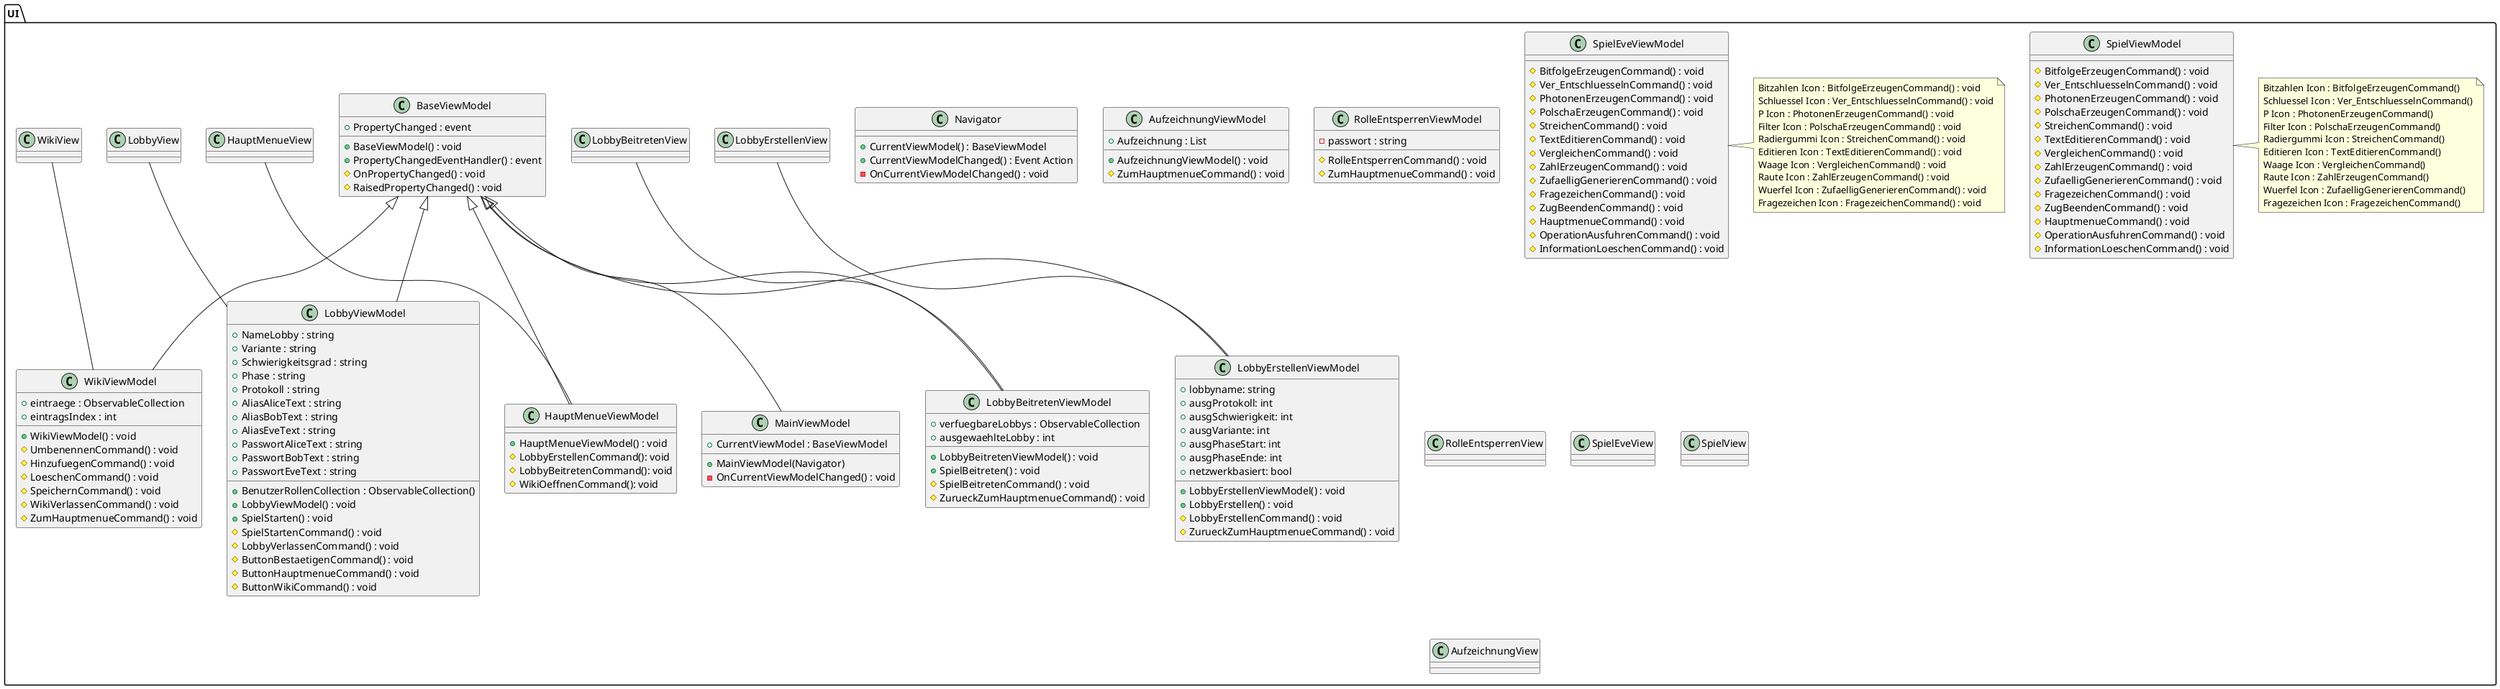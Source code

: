 @startuml name

skinparam pageMargin 10
skinparam pageExternalColor gray
skinparam pageBorderColor black

/'************************************************************'/
/'PACKAGE UI												  '/
/'************************************************************'/
package UI
{
	class MainViewModel
	{
		+ MainViewModel(Navigator)
		+ CurrentViewModel : BaseViewModel
		- OnCurrentViewModelChanged() : void
	}

	class Navigator
	{
		+ CurrentViewModel() : BaseViewModel
		+ CurrentViewModelChanged() : Event Action
		- OnCurrentViewModelChanged() : void
	}

	class LobbyErstellenViewModel
	{
		 + lobbyname: string 
		 + ausgProtokoll: int 
		 + ausgSchwierigkeit: int 
		 + ausgVariante: int 
		 + ausgPhaseStart: int 
		 + ausgPhaseEnde: int 
		 + netzwerkbasiert: bool 
		 + LobbyErstellenViewModel() : void
		 + LobbyErstellen() : void
		 # LobbyErstellenCommand() : void
		 # ZurueckZumHauptmenueCommand() : void
	}
	
	class LobbyBeitretenViewModel
	{
		 + verfuegbareLobbys : ObservableCollection 
		 + ausgewaehlteLobby : int 
		 + LobbyBeitretenViewModel() : void 
		 + SpielBeitreten() : void 
		 # SpielBeitretenCommand() : void 
		 # ZurueckZumHauptmenueCommand() : void 
	}
	
	class HauptMenueViewModel
	{
		 + HauptMenueViewModel() : void
		 # LobbyErstellenCommand(): void
		 # LobbyBeitretenCommand(): void
		 # WikiOeffnenCommand(): void
	}
	
	class LobbyViewModel
	{
		 + NameLobby : string
		 + Variante : string
		 + Schwierigkeitsgrad : string
		 + Phase : string
		 + Protokoll : string
		 + AliasAliceText : string
		 + AliasBobText : string
		 + AliasEveText : string
		 + PasswortAliceText : string
		 + PasswortBobText : string
		 + PasswortEveText : string
		 + BenutzerRollenCollection : ObservableCollection()
		 + LobbyViewModel() : void
		 + SpielStarten() : void
		 # SpielStartenCommand() : void
		 # LobbyVerlassenCommand() : void
		 # ButtonBestaetigenCommand() : void
		 # ButtonHauptmenueCommand() : void
		 # ButtonWikiCommand() : void
	}
	
	class WikiViewModel
	{
		 + eintraege : ObservableCollection
		 + eintragsIndex : int
		 + WikiViewModel() : void
		 # UmbenennenCommand() : void
		 # HinzufuegenCommand() : void
		 # LoeschenCommand() : void
		 # SpeichernCommand() : void
		 # WikiVerlassenCommand() : void
		 # ZumHauptmenueCommand() : void
	}
	
	class BaseViewModel
	{
		 + PropertyChanged : event
		 + BaseViewModel() : void
		 + PropertyChangedEventHandler() : event
		 # OnPropertyChanged() : void
		 # RaisedPropertyChanged() : void
	}

	class AufzeichnungViewModel
	{
		+ Aufzeichnung : List
		+ AufzeichnungViewModel() : void
		# ZumHauptmenueCommand() : void
	}

	class SpielViewModel
	{
		# BitfolgeErzeugenCommand() : void /'Bitzahlen Icon'/
		# Ver_EntschluesselnCommand() : void /'Schluessel Icon'/
		# PhotonenErzeugenCommand() : void /'P Icon'/
		# PolschaErzeugenCommand() : void /'Filter Icon'/
		# StreichenCommand() : void /'Radiergummi Icon'/
		# TextEditierenCommand() : void /'Editieren Icon'/
		# VergleichenCommand() : void /'Waage Icon'/
		# ZahlErzeugenCommand() : void /'Raute Icon'/
		# ZufaelligGenerierenCommand() : void /'Wuerfel Icon'/
		# FragezeichenCommand() : void /'Fragezeichen Icon'/
		# ZugBeendenCommand() : void
		# HauptmenueCommand() : void
		# OperationAusfuhrenCommand() : void
		# InformationLoeschenCommand() : void
	}

	note right of SpielViewModel
	 Bitzahlen Icon : BitfolgeErzeugenCommand()
	 Schluessel Icon : Ver_EntschluesselnCommand()
	 P Icon : PhotonenErzeugenCommand()
	 Filter Icon : PolschaErzeugenCommand()
	 Radiergummi Icon : StreichenCommand()
	 Editieren Icon : TextEditierenCommand()
	 Waage Icon : VergleichenCommand()
	 Raute Icon : ZahlErzeugenCommand()
	 Wuerfel Icon : ZufaelligGenerierenCommand()
	 Fragezeichen Icon : FragezeichenCommand()
	end note
	
	class SpielEveViewModel
	{
		# BitfolgeErzeugenCommand() : void /'Bitzahlen Icon'/
		# Ver_EntschluesselnCommand() : void /'Schluessel Icon'/
		# PhotonenErzeugenCommand() : void /'P Icon'/
		# PolschaErzeugenCommand() : void /'Filter Icon'/
		# StreichenCommand() : void /'Radiergummi Icon'/
		# TextEditierenCommand() : void /'Editieren Icon'/
		# VergleichenCommand() : void /'Waage Icon'/
		# ZahlErzeugenCommand() : void /'Raute Icon'/
		# ZufaelligGenerierenCommand() : void /'Wuerfel Icon'/
		# FragezeichenCommand() : void /'Fragezeichen Icon'/
		# ZugBeendenCommand() : void
		# HauptmenueCommand() : void
		# OperationAusfuhrenCommand() : void
		# InformationLoeschenCommand() : void
	}

	note right of SpielEveViewModel
	 Bitzahlen Icon : BitfolgeErzeugenCommand() : void
	 Schluessel Icon : Ver_EntschluesselnCommand() : void
	 P Icon : PhotonenErzeugenCommand() : void
	 Filter Icon : PolschaErzeugenCommand() : void
	 Radiergummi Icon : StreichenCommand() : void
	 Editieren Icon : TextEditierenCommand() : void
	 Waage Icon : VergleichenCommand() : void
	 Raute Icon : ZahlErzeugenCommand() : void
	 Wuerfel Icon : ZufaelligGenerierenCommand() : void
	 Fragezeichen Icon : FragezeichenCommand() : void
	end note

	class RolleEntsperrenViewModel
	{
		- passwort : string
		# RolleEntsperrenCommand() : void 
		# ZumHauptmenueCommand() : void
	}

	class RolleEntsperrenView
	{
		
	}

	class SpielEveView
	{
	}

	class SpielView
	{
	}

	class AufzeichnungView
	{
	}

	class LobbyErstellenView
	{
	}
	
	class LobbyBeitretenView
	{
	}
	
	class HauptMenueView
	{
	}
	
	class LobbyView
	{
	}
	
	class WikiView
	{
	}
}

BaseViewModel <|-- LobbyBeitretenViewModel
BaseViewModel <|-- LobbyViewModel
BaseViewModel <|-- WikiViewModel
BaseViewModel <|-- HauptMenueViewModel
BaseViewModel <|-- LobbyErstellenViewModel
BaseViewModel <|-- MainViewModel
LobbyErstellenView -- LobbyErstellenViewModel
LobbyBeitretenView -- LobbyBeitretenViewModel
HauptMenueView -- HauptMenueViewModel
LobbyView -- LobbyViewModel
WikiView -- WikiViewModel

@enduml